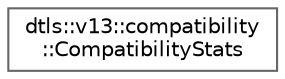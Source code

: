digraph "Graphical Class Hierarchy"
{
 // LATEX_PDF_SIZE
  bgcolor="transparent";
  edge [fontname=Helvetica,fontsize=10,labelfontname=Helvetica,labelfontsize=10];
  node [fontname=Helvetica,fontsize=10,shape=box,height=0.2,width=0.4];
  rankdir="LR";
  Node0 [id="Node000000",label="dtls::v13::compatibility\l::CompatibilityStats",height=0.2,width=0.4,color="grey40", fillcolor="white", style="filled",URL="$structdtls_1_1v13_1_1compatibility_1_1CompatibilityStats.html",tooltip="Compatibility statistics."];
}
